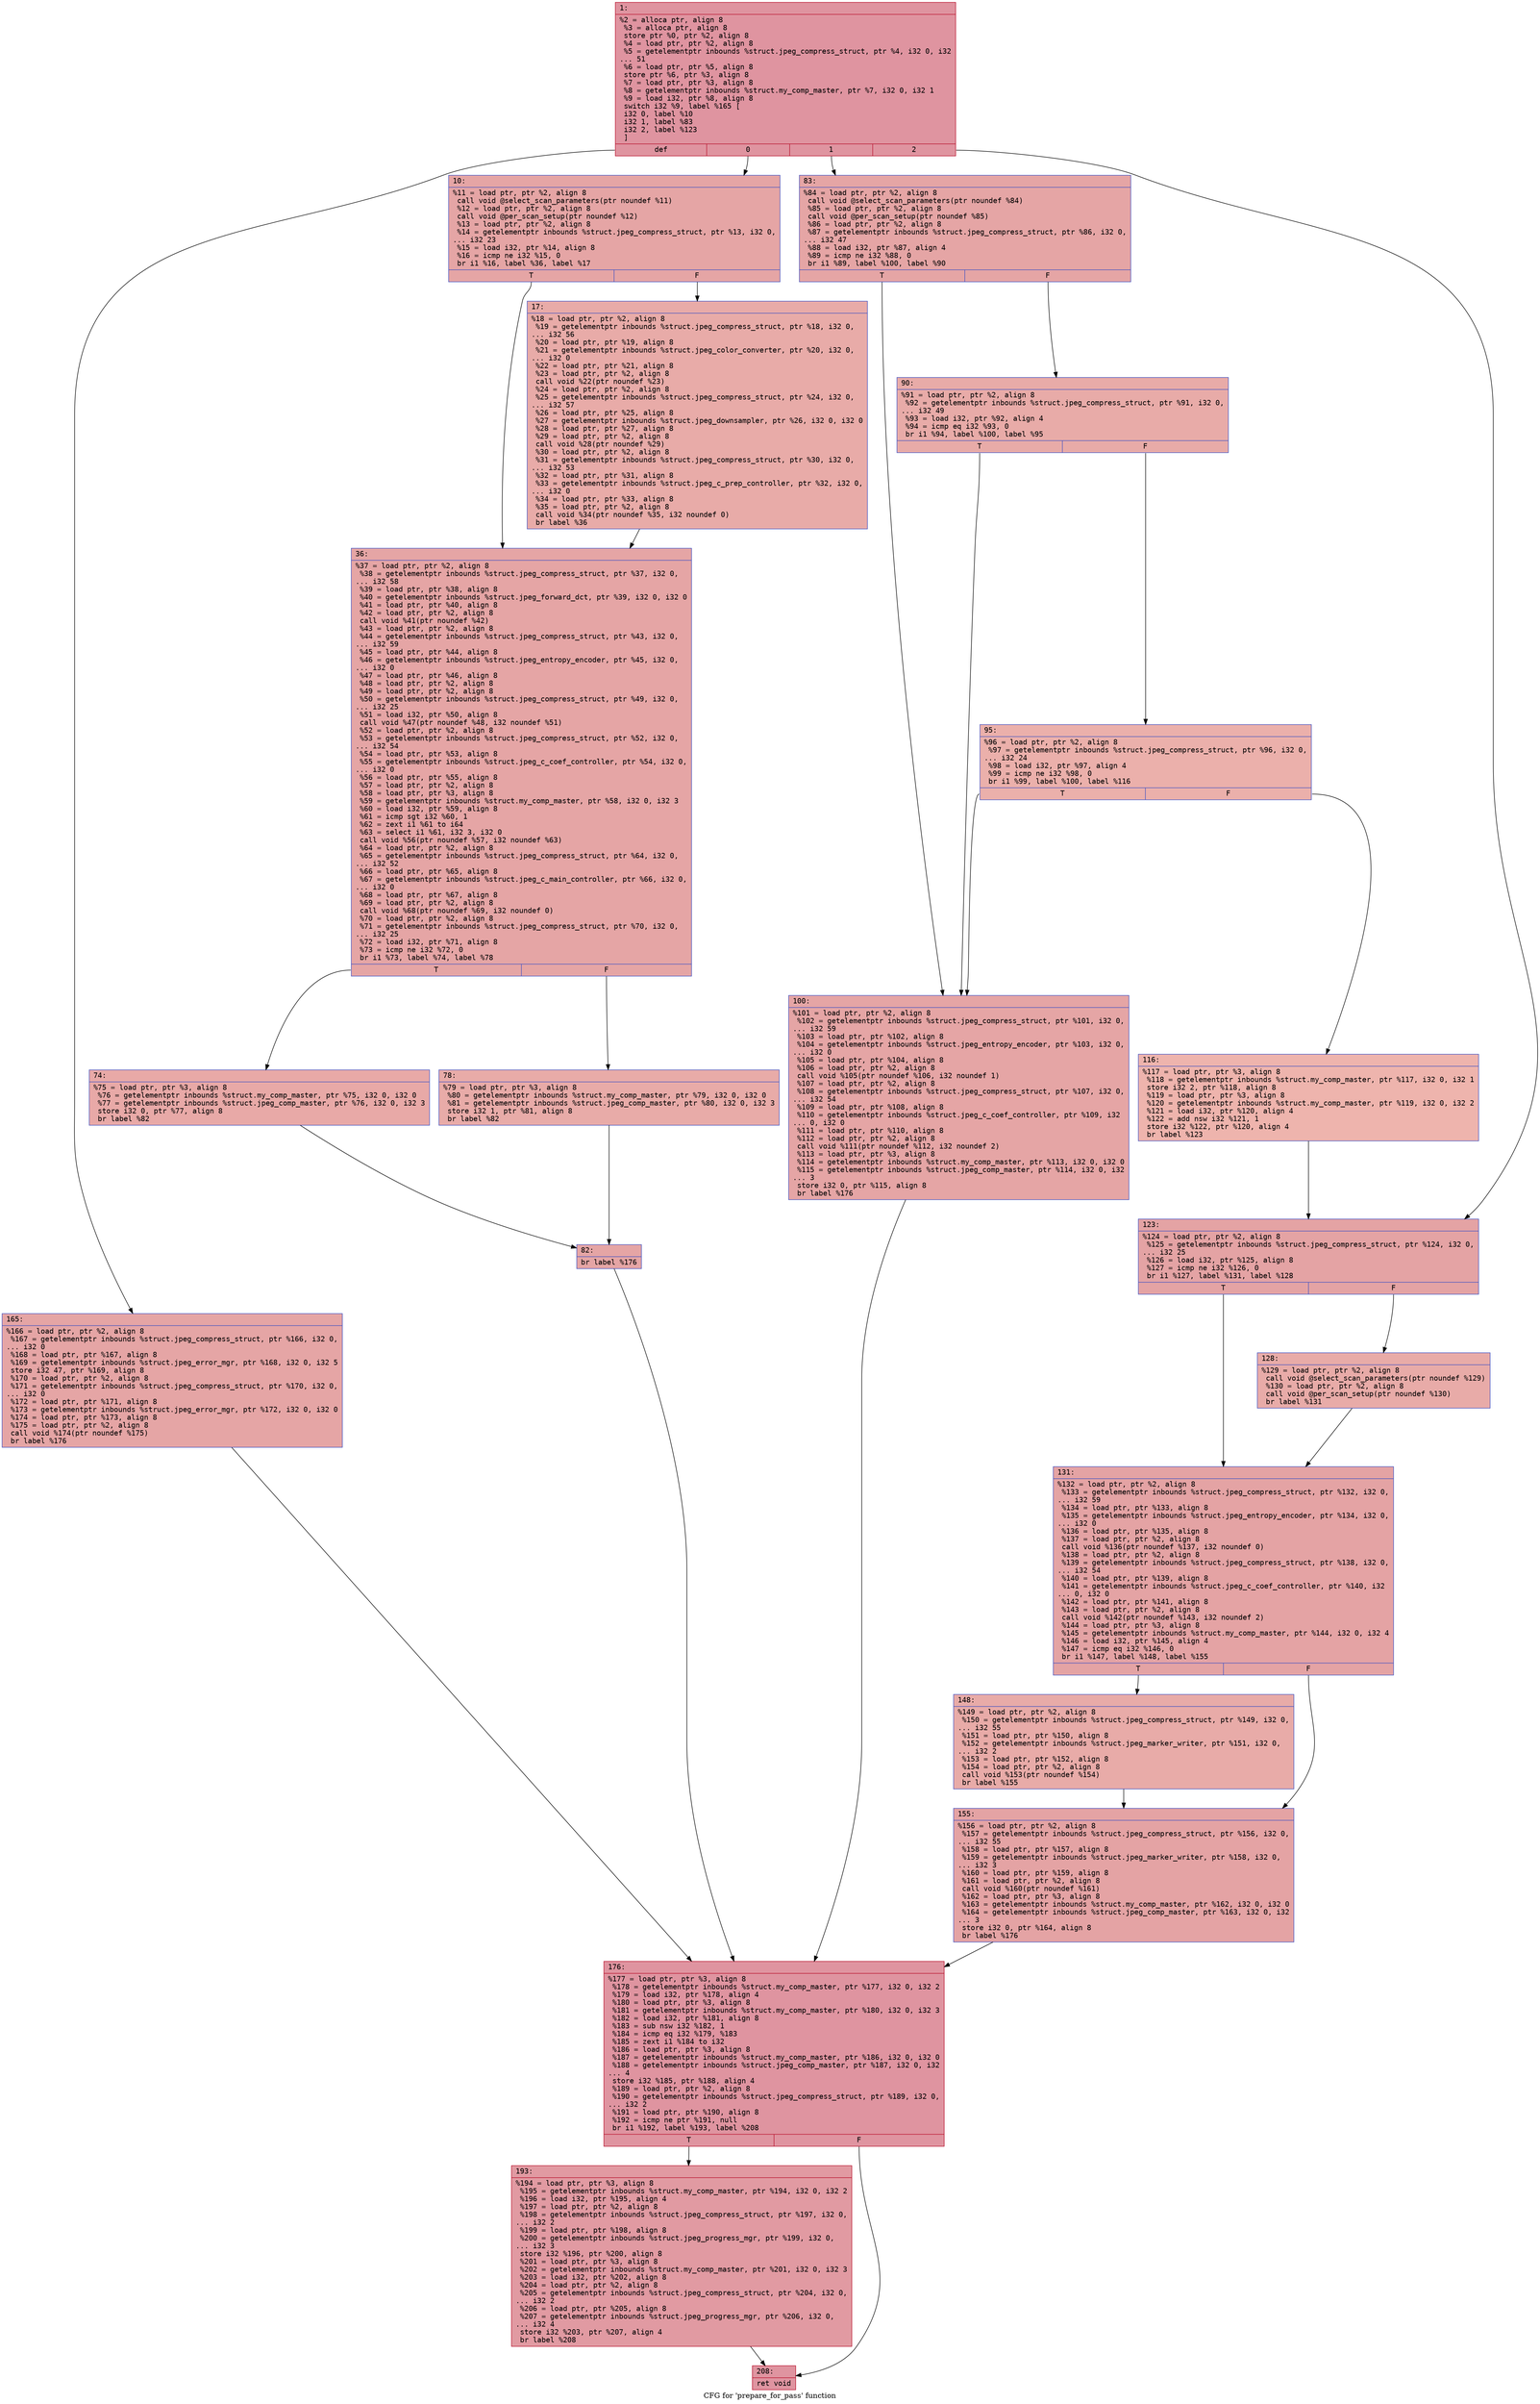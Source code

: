digraph "CFG for 'prepare_for_pass' function" {
	label="CFG for 'prepare_for_pass' function";

	Node0x6000024166c0 [shape=record,color="#b70d28ff", style=filled, fillcolor="#b70d2870" fontname="Courier",label="{1:\l|  %2 = alloca ptr, align 8\l  %3 = alloca ptr, align 8\l  store ptr %0, ptr %2, align 8\l  %4 = load ptr, ptr %2, align 8\l  %5 = getelementptr inbounds %struct.jpeg_compress_struct, ptr %4, i32 0, i32\l... 51\l  %6 = load ptr, ptr %5, align 8\l  store ptr %6, ptr %3, align 8\l  %7 = load ptr, ptr %3, align 8\l  %8 = getelementptr inbounds %struct.my_comp_master, ptr %7, i32 0, i32 1\l  %9 = load i32, ptr %8, align 8\l  switch i32 %9, label %165 [\l    i32 0, label %10\l    i32 1, label %83\l    i32 2, label %123\l  ]\l|{<s0>def|<s1>0|<s2>1|<s3>2}}"];
	Node0x6000024166c0:s0 -> Node0x600002416c10[tooltip="1 -> 165\nProbability 25.00%" ];
	Node0x6000024166c0:s1 -> Node0x600002416710[tooltip="1 -> 10\nProbability 25.00%" ];
	Node0x6000024166c0:s2 -> Node0x6000024168f0[tooltip="1 -> 83\nProbability 25.00%" ];
	Node0x6000024166c0:s3 -> Node0x600002416a80[tooltip="1 -> 123\nProbability 25.00%" ];
	Node0x600002416710 [shape=record,color="#3d50c3ff", style=filled, fillcolor="#c5333470" fontname="Courier",label="{10:\l|  %11 = load ptr, ptr %2, align 8\l  call void @select_scan_parameters(ptr noundef %11)\l  %12 = load ptr, ptr %2, align 8\l  call void @per_scan_setup(ptr noundef %12)\l  %13 = load ptr, ptr %2, align 8\l  %14 = getelementptr inbounds %struct.jpeg_compress_struct, ptr %13, i32 0,\l... i32 23\l  %15 = load i32, ptr %14, align 8\l  %16 = icmp ne i32 %15, 0\l  br i1 %16, label %36, label %17\l|{<s0>T|<s1>F}}"];
	Node0x600002416710:s0 -> Node0x6000024167b0[tooltip="10 -> 36\nProbability 62.50%" ];
	Node0x600002416710:s1 -> Node0x600002416760[tooltip="10 -> 17\nProbability 37.50%" ];
	Node0x600002416760 [shape=record,color="#3d50c3ff", style=filled, fillcolor="#cc403a70" fontname="Courier",label="{17:\l|  %18 = load ptr, ptr %2, align 8\l  %19 = getelementptr inbounds %struct.jpeg_compress_struct, ptr %18, i32 0,\l... i32 56\l  %20 = load ptr, ptr %19, align 8\l  %21 = getelementptr inbounds %struct.jpeg_color_converter, ptr %20, i32 0,\l... i32 0\l  %22 = load ptr, ptr %21, align 8\l  %23 = load ptr, ptr %2, align 8\l  call void %22(ptr noundef %23)\l  %24 = load ptr, ptr %2, align 8\l  %25 = getelementptr inbounds %struct.jpeg_compress_struct, ptr %24, i32 0,\l... i32 57\l  %26 = load ptr, ptr %25, align 8\l  %27 = getelementptr inbounds %struct.jpeg_downsampler, ptr %26, i32 0, i32 0\l  %28 = load ptr, ptr %27, align 8\l  %29 = load ptr, ptr %2, align 8\l  call void %28(ptr noundef %29)\l  %30 = load ptr, ptr %2, align 8\l  %31 = getelementptr inbounds %struct.jpeg_compress_struct, ptr %30, i32 0,\l... i32 53\l  %32 = load ptr, ptr %31, align 8\l  %33 = getelementptr inbounds %struct.jpeg_c_prep_controller, ptr %32, i32 0,\l... i32 0\l  %34 = load ptr, ptr %33, align 8\l  %35 = load ptr, ptr %2, align 8\l  call void %34(ptr noundef %35, i32 noundef 0)\l  br label %36\l}"];
	Node0x600002416760 -> Node0x6000024167b0[tooltip="17 -> 36\nProbability 100.00%" ];
	Node0x6000024167b0 [shape=record,color="#3d50c3ff", style=filled, fillcolor="#c5333470" fontname="Courier",label="{36:\l|  %37 = load ptr, ptr %2, align 8\l  %38 = getelementptr inbounds %struct.jpeg_compress_struct, ptr %37, i32 0,\l... i32 58\l  %39 = load ptr, ptr %38, align 8\l  %40 = getelementptr inbounds %struct.jpeg_forward_dct, ptr %39, i32 0, i32 0\l  %41 = load ptr, ptr %40, align 8\l  %42 = load ptr, ptr %2, align 8\l  call void %41(ptr noundef %42)\l  %43 = load ptr, ptr %2, align 8\l  %44 = getelementptr inbounds %struct.jpeg_compress_struct, ptr %43, i32 0,\l... i32 59\l  %45 = load ptr, ptr %44, align 8\l  %46 = getelementptr inbounds %struct.jpeg_entropy_encoder, ptr %45, i32 0,\l... i32 0\l  %47 = load ptr, ptr %46, align 8\l  %48 = load ptr, ptr %2, align 8\l  %49 = load ptr, ptr %2, align 8\l  %50 = getelementptr inbounds %struct.jpeg_compress_struct, ptr %49, i32 0,\l... i32 25\l  %51 = load i32, ptr %50, align 8\l  call void %47(ptr noundef %48, i32 noundef %51)\l  %52 = load ptr, ptr %2, align 8\l  %53 = getelementptr inbounds %struct.jpeg_compress_struct, ptr %52, i32 0,\l... i32 54\l  %54 = load ptr, ptr %53, align 8\l  %55 = getelementptr inbounds %struct.jpeg_c_coef_controller, ptr %54, i32 0,\l... i32 0\l  %56 = load ptr, ptr %55, align 8\l  %57 = load ptr, ptr %2, align 8\l  %58 = load ptr, ptr %3, align 8\l  %59 = getelementptr inbounds %struct.my_comp_master, ptr %58, i32 0, i32 3\l  %60 = load i32, ptr %59, align 8\l  %61 = icmp sgt i32 %60, 1\l  %62 = zext i1 %61 to i64\l  %63 = select i1 %61, i32 3, i32 0\l  call void %56(ptr noundef %57, i32 noundef %63)\l  %64 = load ptr, ptr %2, align 8\l  %65 = getelementptr inbounds %struct.jpeg_compress_struct, ptr %64, i32 0,\l... i32 52\l  %66 = load ptr, ptr %65, align 8\l  %67 = getelementptr inbounds %struct.jpeg_c_main_controller, ptr %66, i32 0,\l... i32 0\l  %68 = load ptr, ptr %67, align 8\l  %69 = load ptr, ptr %2, align 8\l  call void %68(ptr noundef %69, i32 noundef 0)\l  %70 = load ptr, ptr %2, align 8\l  %71 = getelementptr inbounds %struct.jpeg_compress_struct, ptr %70, i32 0,\l... i32 25\l  %72 = load i32, ptr %71, align 8\l  %73 = icmp ne i32 %72, 0\l  br i1 %73, label %74, label %78\l|{<s0>T|<s1>F}}"];
	Node0x6000024167b0:s0 -> Node0x600002416800[tooltip="36 -> 74\nProbability 62.50%" ];
	Node0x6000024167b0:s1 -> Node0x600002416850[tooltip="36 -> 78\nProbability 37.50%" ];
	Node0x600002416800 [shape=record,color="#3d50c3ff", style=filled, fillcolor="#ca3b3770" fontname="Courier",label="{74:\l|  %75 = load ptr, ptr %3, align 8\l  %76 = getelementptr inbounds %struct.my_comp_master, ptr %75, i32 0, i32 0\l  %77 = getelementptr inbounds %struct.jpeg_comp_master, ptr %76, i32 0, i32 3\l  store i32 0, ptr %77, align 8\l  br label %82\l}"];
	Node0x600002416800 -> Node0x6000024168a0[tooltip="74 -> 82\nProbability 100.00%" ];
	Node0x600002416850 [shape=record,color="#3d50c3ff", style=filled, fillcolor="#cc403a70" fontname="Courier",label="{78:\l|  %79 = load ptr, ptr %3, align 8\l  %80 = getelementptr inbounds %struct.my_comp_master, ptr %79, i32 0, i32 0\l  %81 = getelementptr inbounds %struct.jpeg_comp_master, ptr %80, i32 0, i32 3\l  store i32 1, ptr %81, align 8\l  br label %82\l}"];
	Node0x600002416850 -> Node0x6000024168a0[tooltip="78 -> 82\nProbability 100.00%" ];
	Node0x6000024168a0 [shape=record,color="#3d50c3ff", style=filled, fillcolor="#c5333470" fontname="Courier",label="{82:\l|  br label %176\l}"];
	Node0x6000024168a0 -> Node0x600002416c60[tooltip="82 -> 176\nProbability 100.00%" ];
	Node0x6000024168f0 [shape=record,color="#3d50c3ff", style=filled, fillcolor="#c5333470" fontname="Courier",label="{83:\l|  %84 = load ptr, ptr %2, align 8\l  call void @select_scan_parameters(ptr noundef %84)\l  %85 = load ptr, ptr %2, align 8\l  call void @per_scan_setup(ptr noundef %85)\l  %86 = load ptr, ptr %2, align 8\l  %87 = getelementptr inbounds %struct.jpeg_compress_struct, ptr %86, i32 0,\l... i32 47\l  %88 = load i32, ptr %87, align 4\l  %89 = icmp ne i32 %88, 0\l  br i1 %89, label %100, label %90\l|{<s0>T|<s1>F}}"];
	Node0x6000024168f0:s0 -> Node0x6000024169e0[tooltip="83 -> 100\nProbability 62.50%" ];
	Node0x6000024168f0:s1 -> Node0x600002416940[tooltip="83 -> 90\nProbability 37.50%" ];
	Node0x600002416940 [shape=record,color="#3d50c3ff", style=filled, fillcolor="#cc403a70" fontname="Courier",label="{90:\l|  %91 = load ptr, ptr %2, align 8\l  %92 = getelementptr inbounds %struct.jpeg_compress_struct, ptr %91, i32 0,\l... i32 49\l  %93 = load i32, ptr %92, align 4\l  %94 = icmp eq i32 %93, 0\l  br i1 %94, label %100, label %95\l|{<s0>T|<s1>F}}"];
	Node0x600002416940:s0 -> Node0x6000024169e0[tooltip="90 -> 100\nProbability 37.50%" ];
	Node0x600002416940:s1 -> Node0x600002416990[tooltip="90 -> 95\nProbability 62.50%" ];
	Node0x600002416990 [shape=record,color="#3d50c3ff", style=filled, fillcolor="#d24b4070" fontname="Courier",label="{95:\l|  %96 = load ptr, ptr %2, align 8\l  %97 = getelementptr inbounds %struct.jpeg_compress_struct, ptr %96, i32 0,\l... i32 24\l  %98 = load i32, ptr %97, align 4\l  %99 = icmp ne i32 %98, 0\l  br i1 %99, label %100, label %116\l|{<s0>T|<s1>F}}"];
	Node0x600002416990:s0 -> Node0x6000024169e0[tooltip="95 -> 100\nProbability 62.50%" ];
	Node0x600002416990:s1 -> Node0x600002416a30[tooltip="95 -> 116\nProbability 37.50%" ];
	Node0x6000024169e0 [shape=record,color="#3d50c3ff", style=filled, fillcolor="#c5333470" fontname="Courier",label="{100:\l|  %101 = load ptr, ptr %2, align 8\l  %102 = getelementptr inbounds %struct.jpeg_compress_struct, ptr %101, i32 0,\l... i32 59\l  %103 = load ptr, ptr %102, align 8\l  %104 = getelementptr inbounds %struct.jpeg_entropy_encoder, ptr %103, i32 0,\l... i32 0\l  %105 = load ptr, ptr %104, align 8\l  %106 = load ptr, ptr %2, align 8\l  call void %105(ptr noundef %106, i32 noundef 1)\l  %107 = load ptr, ptr %2, align 8\l  %108 = getelementptr inbounds %struct.jpeg_compress_struct, ptr %107, i32 0,\l... i32 54\l  %109 = load ptr, ptr %108, align 8\l  %110 = getelementptr inbounds %struct.jpeg_c_coef_controller, ptr %109, i32\l... 0, i32 0\l  %111 = load ptr, ptr %110, align 8\l  %112 = load ptr, ptr %2, align 8\l  call void %111(ptr noundef %112, i32 noundef 2)\l  %113 = load ptr, ptr %3, align 8\l  %114 = getelementptr inbounds %struct.my_comp_master, ptr %113, i32 0, i32 0\l  %115 = getelementptr inbounds %struct.jpeg_comp_master, ptr %114, i32 0, i32\l... 3\l  store i32 0, ptr %115, align 8\l  br label %176\l}"];
	Node0x6000024169e0 -> Node0x600002416c60[tooltip="100 -> 176\nProbability 100.00%" ];
	Node0x600002416a30 [shape=record,color="#3d50c3ff", style=filled, fillcolor="#d8564670" fontname="Courier",label="{116:\l|  %117 = load ptr, ptr %3, align 8\l  %118 = getelementptr inbounds %struct.my_comp_master, ptr %117, i32 0, i32 1\l  store i32 2, ptr %118, align 8\l  %119 = load ptr, ptr %3, align 8\l  %120 = getelementptr inbounds %struct.my_comp_master, ptr %119, i32 0, i32 2\l  %121 = load i32, ptr %120, align 4\l  %122 = add nsw i32 %121, 1\l  store i32 %122, ptr %120, align 4\l  br label %123\l}"];
	Node0x600002416a30 -> Node0x600002416a80[tooltip="116 -> 123\nProbability 100.00%" ];
	Node0x600002416a80 [shape=record,color="#3d50c3ff", style=filled, fillcolor="#c32e3170" fontname="Courier",label="{123:\l|  %124 = load ptr, ptr %2, align 8\l  %125 = getelementptr inbounds %struct.jpeg_compress_struct, ptr %124, i32 0,\l... i32 25\l  %126 = load i32, ptr %125, align 8\l  %127 = icmp ne i32 %126, 0\l  br i1 %127, label %131, label %128\l|{<s0>T|<s1>F}}"];
	Node0x600002416a80:s0 -> Node0x600002416b20[tooltip="123 -> 131\nProbability 62.50%" ];
	Node0x600002416a80:s1 -> Node0x600002416ad0[tooltip="123 -> 128\nProbability 37.50%" ];
	Node0x600002416ad0 [shape=record,color="#3d50c3ff", style=filled, fillcolor="#cc403a70" fontname="Courier",label="{128:\l|  %129 = load ptr, ptr %2, align 8\l  call void @select_scan_parameters(ptr noundef %129)\l  %130 = load ptr, ptr %2, align 8\l  call void @per_scan_setup(ptr noundef %130)\l  br label %131\l}"];
	Node0x600002416ad0 -> Node0x600002416b20[tooltip="128 -> 131\nProbability 100.00%" ];
	Node0x600002416b20 [shape=record,color="#3d50c3ff", style=filled, fillcolor="#c32e3170" fontname="Courier",label="{131:\l|  %132 = load ptr, ptr %2, align 8\l  %133 = getelementptr inbounds %struct.jpeg_compress_struct, ptr %132, i32 0,\l... i32 59\l  %134 = load ptr, ptr %133, align 8\l  %135 = getelementptr inbounds %struct.jpeg_entropy_encoder, ptr %134, i32 0,\l... i32 0\l  %136 = load ptr, ptr %135, align 8\l  %137 = load ptr, ptr %2, align 8\l  call void %136(ptr noundef %137, i32 noundef 0)\l  %138 = load ptr, ptr %2, align 8\l  %139 = getelementptr inbounds %struct.jpeg_compress_struct, ptr %138, i32 0,\l... i32 54\l  %140 = load ptr, ptr %139, align 8\l  %141 = getelementptr inbounds %struct.jpeg_c_coef_controller, ptr %140, i32\l... 0, i32 0\l  %142 = load ptr, ptr %141, align 8\l  %143 = load ptr, ptr %2, align 8\l  call void %142(ptr noundef %143, i32 noundef 2)\l  %144 = load ptr, ptr %3, align 8\l  %145 = getelementptr inbounds %struct.my_comp_master, ptr %144, i32 0, i32 4\l  %146 = load i32, ptr %145, align 4\l  %147 = icmp eq i32 %146, 0\l  br i1 %147, label %148, label %155\l|{<s0>T|<s1>F}}"];
	Node0x600002416b20:s0 -> Node0x600002416b70[tooltip="131 -> 148\nProbability 37.50%" ];
	Node0x600002416b20:s1 -> Node0x600002416bc0[tooltip="131 -> 155\nProbability 62.50%" ];
	Node0x600002416b70 [shape=record,color="#3d50c3ff", style=filled, fillcolor="#cc403a70" fontname="Courier",label="{148:\l|  %149 = load ptr, ptr %2, align 8\l  %150 = getelementptr inbounds %struct.jpeg_compress_struct, ptr %149, i32 0,\l... i32 55\l  %151 = load ptr, ptr %150, align 8\l  %152 = getelementptr inbounds %struct.jpeg_marker_writer, ptr %151, i32 0,\l... i32 2\l  %153 = load ptr, ptr %152, align 8\l  %154 = load ptr, ptr %2, align 8\l  call void %153(ptr noundef %154)\l  br label %155\l}"];
	Node0x600002416b70 -> Node0x600002416bc0[tooltip="148 -> 155\nProbability 100.00%" ];
	Node0x600002416bc0 [shape=record,color="#3d50c3ff", style=filled, fillcolor="#c32e3170" fontname="Courier",label="{155:\l|  %156 = load ptr, ptr %2, align 8\l  %157 = getelementptr inbounds %struct.jpeg_compress_struct, ptr %156, i32 0,\l... i32 55\l  %158 = load ptr, ptr %157, align 8\l  %159 = getelementptr inbounds %struct.jpeg_marker_writer, ptr %158, i32 0,\l... i32 3\l  %160 = load ptr, ptr %159, align 8\l  %161 = load ptr, ptr %2, align 8\l  call void %160(ptr noundef %161)\l  %162 = load ptr, ptr %3, align 8\l  %163 = getelementptr inbounds %struct.my_comp_master, ptr %162, i32 0, i32 0\l  %164 = getelementptr inbounds %struct.jpeg_comp_master, ptr %163, i32 0, i32\l... 3\l  store i32 0, ptr %164, align 8\l  br label %176\l}"];
	Node0x600002416bc0 -> Node0x600002416c60[tooltip="155 -> 176\nProbability 100.00%" ];
	Node0x600002416c10 [shape=record,color="#3d50c3ff", style=filled, fillcolor="#c5333470" fontname="Courier",label="{165:\l|  %166 = load ptr, ptr %2, align 8\l  %167 = getelementptr inbounds %struct.jpeg_compress_struct, ptr %166, i32 0,\l... i32 0\l  %168 = load ptr, ptr %167, align 8\l  %169 = getelementptr inbounds %struct.jpeg_error_mgr, ptr %168, i32 0, i32 5\l  store i32 47, ptr %169, align 8\l  %170 = load ptr, ptr %2, align 8\l  %171 = getelementptr inbounds %struct.jpeg_compress_struct, ptr %170, i32 0,\l... i32 0\l  %172 = load ptr, ptr %171, align 8\l  %173 = getelementptr inbounds %struct.jpeg_error_mgr, ptr %172, i32 0, i32 0\l  %174 = load ptr, ptr %173, align 8\l  %175 = load ptr, ptr %2, align 8\l  call void %174(ptr noundef %175)\l  br label %176\l}"];
	Node0x600002416c10 -> Node0x600002416c60[tooltip="165 -> 176\nProbability 100.00%" ];
	Node0x600002416c60 [shape=record,color="#b70d28ff", style=filled, fillcolor="#b70d2870" fontname="Courier",label="{176:\l|  %177 = load ptr, ptr %3, align 8\l  %178 = getelementptr inbounds %struct.my_comp_master, ptr %177, i32 0, i32 2\l  %179 = load i32, ptr %178, align 4\l  %180 = load ptr, ptr %3, align 8\l  %181 = getelementptr inbounds %struct.my_comp_master, ptr %180, i32 0, i32 3\l  %182 = load i32, ptr %181, align 8\l  %183 = sub nsw i32 %182, 1\l  %184 = icmp eq i32 %179, %183\l  %185 = zext i1 %184 to i32\l  %186 = load ptr, ptr %3, align 8\l  %187 = getelementptr inbounds %struct.my_comp_master, ptr %186, i32 0, i32 0\l  %188 = getelementptr inbounds %struct.jpeg_comp_master, ptr %187, i32 0, i32\l... 4\l  store i32 %185, ptr %188, align 4\l  %189 = load ptr, ptr %2, align 8\l  %190 = getelementptr inbounds %struct.jpeg_compress_struct, ptr %189, i32 0,\l... i32 2\l  %191 = load ptr, ptr %190, align 8\l  %192 = icmp ne ptr %191, null\l  br i1 %192, label %193, label %208\l|{<s0>T|<s1>F}}"];
	Node0x600002416c60:s0 -> Node0x600002416cb0[tooltip="176 -> 193\nProbability 62.50%" ];
	Node0x600002416c60:s1 -> Node0x600002416d00[tooltip="176 -> 208\nProbability 37.50%" ];
	Node0x600002416cb0 [shape=record,color="#b70d28ff", style=filled, fillcolor="#bb1b2c70" fontname="Courier",label="{193:\l|  %194 = load ptr, ptr %3, align 8\l  %195 = getelementptr inbounds %struct.my_comp_master, ptr %194, i32 0, i32 2\l  %196 = load i32, ptr %195, align 4\l  %197 = load ptr, ptr %2, align 8\l  %198 = getelementptr inbounds %struct.jpeg_compress_struct, ptr %197, i32 0,\l... i32 2\l  %199 = load ptr, ptr %198, align 8\l  %200 = getelementptr inbounds %struct.jpeg_progress_mgr, ptr %199, i32 0,\l... i32 3\l  store i32 %196, ptr %200, align 8\l  %201 = load ptr, ptr %3, align 8\l  %202 = getelementptr inbounds %struct.my_comp_master, ptr %201, i32 0, i32 3\l  %203 = load i32, ptr %202, align 8\l  %204 = load ptr, ptr %2, align 8\l  %205 = getelementptr inbounds %struct.jpeg_compress_struct, ptr %204, i32 0,\l... i32 2\l  %206 = load ptr, ptr %205, align 8\l  %207 = getelementptr inbounds %struct.jpeg_progress_mgr, ptr %206, i32 0,\l... i32 4\l  store i32 %203, ptr %207, align 4\l  br label %208\l}"];
	Node0x600002416cb0 -> Node0x600002416d00[tooltip="193 -> 208\nProbability 100.00%" ];
	Node0x600002416d00 [shape=record,color="#b70d28ff", style=filled, fillcolor="#b70d2870" fontname="Courier",label="{208:\l|  ret void\l}"];
}

